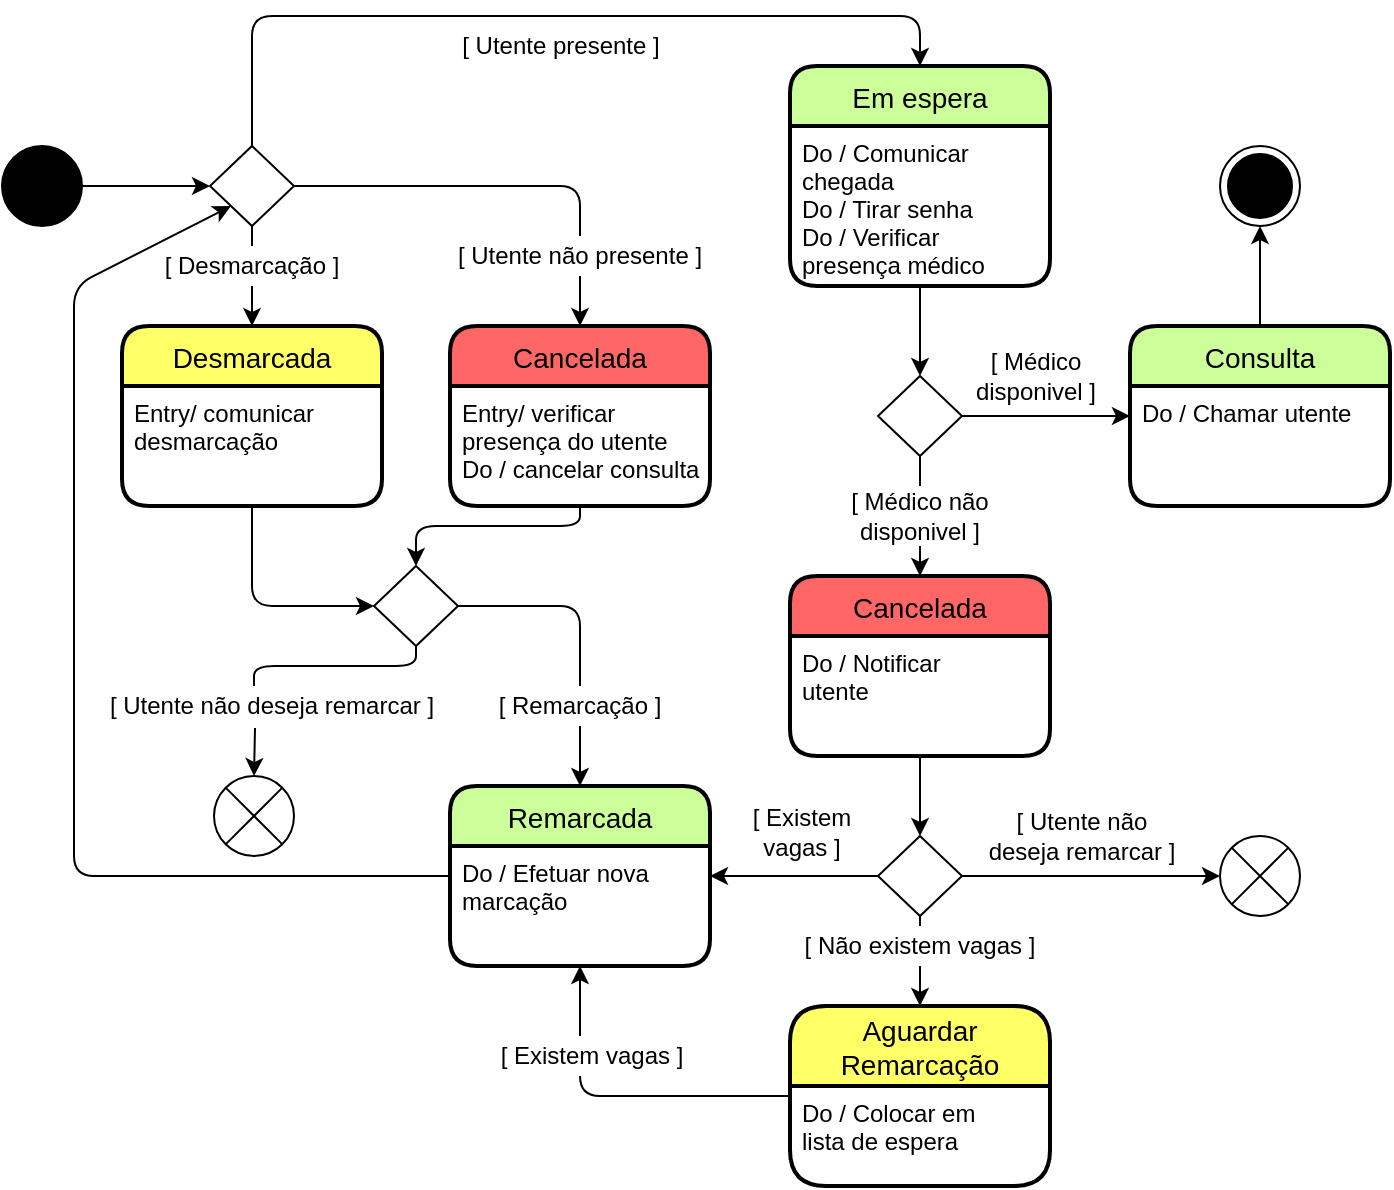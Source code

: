 <mxfile version="14.2.7" type="device"><diagram id="Ac5FXcsnPz4qXQdK9cmS" name="Page-1"><mxGraphModel dx="1157" dy="567" grid="1" gridSize="5" guides="1" tooltips="1" connect="1" arrows="1" fold="1" page="1" pageScale="1" pageWidth="827" pageHeight="1169" math="0" shadow="0"><root><mxCell id="0"/><mxCell id="1" parent="0"/><mxCell id="HH-dWc5caqv4K4BfwZUG-1" value="" style="ellipse;whiteSpace=wrap;html=1;aspect=fixed;fillColor=#000000;" parent="1" vertex="1"><mxGeometry x="80" y="100" width="40" height="40" as="geometry"/></mxCell><mxCell id="HH-dWc5caqv4K4BfwZUG-7" value="[ Utente presente ]" style="text;html=1;strokeColor=none;align=center;verticalAlign=middle;whiteSpace=wrap;rounded=0;fillColor=#ffffff;" parent="1" vertex="1"><mxGeometry x="304" y="40" width="111" height="20" as="geometry"/></mxCell><mxCell id="HH-dWc5caqv4K4BfwZUG-8" value="Cancelada" style="swimlane;childLayout=stackLayout;horizontal=1;startSize=30;horizontalStack=0;rounded=1;fontSize=14;fontStyle=0;strokeWidth=2;resizeParent=0;resizeLast=1;shadow=0;dashed=0;align=center;fillColor=#FF6666;" parent="1" vertex="1"><mxGeometry x="304" y="190" width="130" height="90" as="geometry"><mxRectangle x="260" y="75" width="120" height="30" as="alternateBounds"/></mxGeometry></mxCell><mxCell id="HH-dWc5caqv4K4BfwZUG-9" value="Entry/ verificar &#10;presença do utente&#10;Do / cancelar consulta" style="align=left;strokeColor=none;fillColor=none;spacingLeft=4;fontSize=12;verticalAlign=top;resizable=0;rotatable=0;part=1;" parent="HH-dWc5caqv4K4BfwZUG-8" vertex="1"><mxGeometry y="30" width="130" height="60" as="geometry"/></mxCell><mxCell id="GgvLqXi-rM3bx7HQ9y4y-6" style="edgeStyle=orthogonalEdgeStyle;rounded=0;orthogonalLoop=1;jettySize=auto;html=1;" edge="1" parent="1" source="GgvLqXi-rM3bx7HQ9y4y-2" target="GgvLqXi-rM3bx7HQ9y4y-4"><mxGeometry relative="1" as="geometry"/></mxCell><mxCell id="GgvLqXi-rM3bx7HQ9y4y-2" value="" style="rhombus;whiteSpace=wrap;html=1;strokeColor=#000000;fillColor=#FFFFFF;" vertex="1" parent="1"><mxGeometry x="184" y="100" width="42" height="40" as="geometry"/></mxCell><mxCell id="GgvLqXi-rM3bx7HQ9y4y-4" value="Desmarcada" style="swimlane;childLayout=stackLayout;horizontal=1;startSize=30;horizontalStack=0;rounded=1;fontSize=14;fontStyle=0;strokeWidth=2;resizeParent=0;resizeLast=1;shadow=0;dashed=0;align=center;fillColor=#FFFF66;" vertex="1" parent="1"><mxGeometry x="140" y="190" width="130" height="90" as="geometry"><mxRectangle x="260" y="75" width="120" height="30" as="alternateBounds"/></mxGeometry></mxCell><mxCell id="GgvLqXi-rM3bx7HQ9y4y-5" value="Entry/ comunicar&#10;desmarcação" style="align=left;strokeColor=none;fillColor=none;spacingLeft=4;fontSize=12;verticalAlign=top;resizable=0;rotatable=0;part=1;" vertex="1" parent="GgvLqXi-rM3bx7HQ9y4y-4"><mxGeometry y="30" width="130" height="60" as="geometry"/></mxCell><mxCell id="GgvLqXi-rM3bx7HQ9y4y-7" value="[ Desmarcação ]" style="text;html=1;strokeColor=none;align=center;verticalAlign=middle;whiteSpace=wrap;rounded=0;fillColor=#ffffff;" vertex="1" parent="1"><mxGeometry x="155" y="150" width="100" height="20" as="geometry"/></mxCell><mxCell id="GgvLqXi-rM3bx7HQ9y4y-91" style="edgeStyle=orthogonalEdgeStyle;rounded=0;orthogonalLoop=1;jettySize=auto;html=1;entryX=0.5;entryY=0;entryDx=0;entryDy=0;endArrow=classic;endFill=1;" edge="1" parent="1" source="GgvLqXi-rM3bx7HQ9y4y-8" target="HH-dWc5caqv4K4BfwZUG-8"><mxGeometry relative="1" as="geometry"/></mxCell><mxCell id="GgvLqXi-rM3bx7HQ9y4y-8" value="[ Utente não presente ]" style="text;html=1;strokeColor=none;align=center;verticalAlign=middle;whiteSpace=wrap;rounded=0;fillColor=#ffffff;" vertex="1" parent="1"><mxGeometry x="306" y="145" width="126" height="20" as="geometry"/></mxCell><mxCell id="GgvLqXi-rM3bx7HQ9y4y-9" value="" style="rhombus;whiteSpace=wrap;html=1;strokeColor=#000000;fillColor=#FFFFFF;" vertex="1" parent="1"><mxGeometry x="266" y="310" width="42" height="40" as="geometry"/></mxCell><mxCell id="GgvLqXi-rM3bx7HQ9y4y-12" value="Remarcada" style="swimlane;childLayout=stackLayout;horizontal=1;startSize=30;horizontalStack=0;rounded=1;fontSize=14;fontStyle=0;strokeWidth=2;resizeParent=0;resizeLast=1;shadow=0;dashed=0;align=center;fillColor=#CCFF99;" vertex="1" parent="1"><mxGeometry x="304" y="420" width="130" height="90" as="geometry"><mxRectangle x="260" y="75" width="120" height="30" as="alternateBounds"/></mxGeometry></mxCell><mxCell id="GgvLqXi-rM3bx7HQ9y4y-13" value="Do / Efetuar nova&#10;marcação" style="align=left;strokeColor=none;fillColor=none;spacingLeft=4;fontSize=12;verticalAlign=top;resizable=0;rotatable=0;part=1;" vertex="1" parent="GgvLqXi-rM3bx7HQ9y4y-12"><mxGeometry y="30" width="130" height="60" as="geometry"/></mxCell><mxCell id="GgvLqXi-rM3bx7HQ9y4y-18" value="Em espera" style="swimlane;childLayout=stackLayout;horizontal=1;startSize=30;horizontalStack=0;rounded=1;fontSize=14;fontStyle=0;strokeWidth=2;resizeParent=0;resizeLast=1;shadow=0;dashed=0;align=center;fillColor=#CCFF99;" vertex="1" parent="1"><mxGeometry x="474" y="60" width="130" height="110" as="geometry"><mxRectangle x="260" y="75" width="120" height="30" as="alternateBounds"/></mxGeometry></mxCell><mxCell id="GgvLqXi-rM3bx7HQ9y4y-19" value="Do / Comunicar &#10;chegada&#10;Do / Tirar senha&#10;Do / Verificar &#10;presença médico" style="align=left;strokeColor=none;fillColor=none;spacingLeft=4;fontSize=12;verticalAlign=top;resizable=0;rotatable=0;part=1;" vertex="1" parent="GgvLqXi-rM3bx7HQ9y4y-18"><mxGeometry y="30" width="130" height="80" as="geometry"/></mxCell><mxCell id="GgvLqXi-rM3bx7HQ9y4y-29" style="edgeStyle=orthogonalEdgeStyle;rounded=0;orthogonalLoop=1;jettySize=auto;html=1;entryX=0;entryY=0.25;entryDx=0;entryDy=0;" edge="1" parent="1" source="GgvLqXi-rM3bx7HQ9y4y-23" target="GgvLqXi-rM3bx7HQ9y4y-28"><mxGeometry relative="1" as="geometry"/></mxCell><mxCell id="GgvLqXi-rM3bx7HQ9y4y-33" style="edgeStyle=orthogonalEdgeStyle;rounded=0;orthogonalLoop=1;jettySize=auto;html=1;entryX=0.5;entryY=0;entryDx=0;entryDy=0;" edge="1" parent="1" source="GgvLqXi-rM3bx7HQ9y4y-23" target="GgvLqXi-rM3bx7HQ9y4y-31"><mxGeometry relative="1" as="geometry"/></mxCell><mxCell id="GgvLqXi-rM3bx7HQ9y4y-23" value="" style="rhombus;whiteSpace=wrap;html=1;strokeColor=#000000;fillColor=#FFFFFF;" vertex="1" parent="1"><mxGeometry x="518" y="215" width="42" height="40" as="geometry"/></mxCell><mxCell id="GgvLqXi-rM3bx7HQ9y4y-26" style="edgeStyle=orthogonalEdgeStyle;rounded=0;orthogonalLoop=1;jettySize=auto;html=1;entryX=0.5;entryY=0;entryDx=0;entryDy=0;" edge="1" parent="1" source="GgvLqXi-rM3bx7HQ9y4y-19" target="GgvLqXi-rM3bx7HQ9y4y-23"><mxGeometry relative="1" as="geometry"/></mxCell><mxCell id="GgvLqXi-rM3bx7HQ9y4y-40" style="edgeStyle=orthogonalEdgeStyle;rounded=0;orthogonalLoop=1;jettySize=auto;html=1;" edge="1" parent="1" source="GgvLqXi-rM3bx7HQ9y4y-27" target="GgvLqXi-rM3bx7HQ9y4y-39"><mxGeometry relative="1" as="geometry"/></mxCell><mxCell id="GgvLqXi-rM3bx7HQ9y4y-27" value="Consulta" style="swimlane;childLayout=stackLayout;horizontal=1;startSize=30;horizontalStack=0;rounded=1;fontSize=14;fontStyle=0;strokeWidth=2;resizeParent=0;resizeLast=1;shadow=0;dashed=0;align=center;fillColor=#CCFF99;" vertex="1" parent="1"><mxGeometry x="644" y="190" width="130" height="90" as="geometry"><mxRectangle x="260" y="75" width="120" height="30" as="alternateBounds"/></mxGeometry></mxCell><mxCell id="GgvLqXi-rM3bx7HQ9y4y-28" value="Do / Chamar utente" style="align=left;strokeColor=none;fillColor=none;spacingLeft=4;fontSize=12;verticalAlign=top;resizable=0;rotatable=0;part=1;" vertex="1" parent="GgvLqXi-rM3bx7HQ9y4y-27"><mxGeometry y="30" width="130" height="60" as="geometry"/></mxCell><mxCell id="GgvLqXi-rM3bx7HQ9y4y-30" value="[ Médico disponivel ]" style="text;html=1;strokeColor=none;align=center;verticalAlign=middle;whiteSpace=wrap;rounded=0;fillColor=#ffffff;" vertex="1" parent="1"><mxGeometry x="564" y="200" width="66" height="30" as="geometry"/></mxCell><mxCell id="GgvLqXi-rM3bx7HQ9y4y-31" value="Cancelada" style="swimlane;childLayout=stackLayout;horizontal=1;startSize=30;horizontalStack=0;rounded=1;fontSize=14;fontStyle=0;strokeWidth=2;resizeParent=0;resizeLast=1;shadow=0;dashed=0;align=center;fillColor=#FF6666;" vertex="1" parent="1"><mxGeometry x="474" y="315" width="130" height="90" as="geometry"><mxRectangle x="260" y="75" width="120" height="30" as="alternateBounds"/></mxGeometry></mxCell><mxCell id="GgvLqXi-rM3bx7HQ9y4y-32" value="Do / Notificar&#10;utente" style="align=left;strokeColor=none;fillColor=none;spacingLeft=4;fontSize=12;verticalAlign=top;resizable=0;rotatable=0;part=1;" vertex="1" parent="GgvLqXi-rM3bx7HQ9y4y-31"><mxGeometry y="30" width="130" height="60" as="geometry"/></mxCell><mxCell id="GgvLqXi-rM3bx7HQ9y4y-36" value="[ Médico não disponivel ]" style="text;html=1;strokeColor=none;align=center;verticalAlign=middle;whiteSpace=wrap;rounded=0;fillColor=#ffffff;" vertex="1" parent="1"><mxGeometry x="491" y="270" width="96" height="30" as="geometry"/></mxCell><mxCell id="GgvLqXi-rM3bx7HQ9y4y-38" value="[ Existem &lt;br&gt;vagas ]" style="text;html=1;strokeColor=none;align=center;verticalAlign=middle;whiteSpace=wrap;rounded=0;fillColor=#ffffff;" vertex="1" parent="1"><mxGeometry x="450" y="425" width="60" height="35" as="geometry"/></mxCell><mxCell id="GgvLqXi-rM3bx7HQ9y4y-39" value="" style="ellipse;html=1;shape=endState;fillColor=#000000;" vertex="1" parent="1"><mxGeometry x="689" y="100" width="40" height="40" as="geometry"/></mxCell><mxCell id="GgvLqXi-rM3bx7HQ9y4y-41" value="Aguardar &#10;Remarcação" style="swimlane;childLayout=stackLayout;horizontal=1;startSize=40;horizontalStack=0;rounded=1;fontSize=14;fontStyle=0;strokeWidth=2;resizeParent=0;resizeLast=1;shadow=0;dashed=0;align=center;fillColor=#FFFF66;" vertex="1" parent="1"><mxGeometry x="474" y="530" width="130" height="90" as="geometry"><mxRectangle x="260" y="75" width="120" height="30" as="alternateBounds"/></mxGeometry></mxCell><mxCell id="GgvLqXi-rM3bx7HQ9y4y-42" value="Do / Colocar em&#10;lista de espera" style="align=left;strokeColor=none;fillColor=none;spacingLeft=4;fontSize=12;verticalAlign=top;resizable=0;rotatable=0;part=1;" vertex="1" parent="GgvLqXi-rM3bx7HQ9y4y-41"><mxGeometry y="40" width="130" height="50" as="geometry"/></mxCell><mxCell id="GgvLqXi-rM3bx7HQ9y4y-43" style="edgeStyle=orthogonalEdgeStyle;rounded=0;orthogonalLoop=1;jettySize=auto;html=1;entryX=0.5;entryY=0;entryDx=0;entryDy=0;" edge="1" parent="1" source="GgvLqXi-rM3bx7HQ9y4y-59" target="GgvLqXi-rM3bx7HQ9y4y-41"><mxGeometry relative="1" as="geometry"/></mxCell><mxCell id="GgvLqXi-rM3bx7HQ9y4y-44" value="[ Não existem vagas ]" style="text;html=1;strokeColor=none;align=center;verticalAlign=middle;whiteSpace=wrap;rounded=0;fillColor=#ffffff;" vertex="1" parent="1"><mxGeometry x="477" y="490" width="124" height="20" as="geometry"/></mxCell><mxCell id="GgvLqXi-rM3bx7HQ9y4y-49" value="" style="endArrow=classic;html=1;entryX=0.5;entryY=1;entryDx=0;entryDy=0;exitX=0;exitY=0.5;exitDx=0;exitDy=0;" edge="1" parent="1" source="GgvLqXi-rM3bx7HQ9y4y-41" target="GgvLqXi-rM3bx7HQ9y4y-13"><mxGeometry width="50" height="50" relative="1" as="geometry"><mxPoint x="460" y="600" as="sourcePoint"/><mxPoint x="510" y="550" as="targetPoint"/><Array as="points"><mxPoint x="369" y="575"/></Array></mxGeometry></mxCell><mxCell id="GgvLqXi-rM3bx7HQ9y4y-50" value="[ Existem vagas ]" style="text;html=1;strokeColor=none;align=center;verticalAlign=middle;whiteSpace=wrap;rounded=0;fillColor=#ffffff;" vertex="1" parent="1"><mxGeometry x="324" y="545" width="102" height="20" as="geometry"/></mxCell><mxCell id="GgvLqXi-rM3bx7HQ9y4y-51" value="" style="shape=sumEllipse;perimeter=ellipsePerimeter;whiteSpace=wrap;html=1;backgroundOutline=1;strokeColor=#000000;fillColor=#FFFFFF;" vertex="1" parent="1"><mxGeometry x="689" y="445" width="40" height="40" as="geometry"/></mxCell><mxCell id="GgvLqXi-rM3bx7HQ9y4y-54" style="edgeStyle=orthogonalEdgeStyle;rounded=0;orthogonalLoop=1;jettySize=auto;html=1;entryX=0;entryY=0.5;entryDx=0;entryDy=0;" edge="1" parent="1" source="HH-dWc5caqv4K4BfwZUG-1" target="GgvLqXi-rM3bx7HQ9y4y-2"><mxGeometry relative="1" as="geometry"><mxPoint x="50" y="120" as="sourcePoint"/><mxPoint x="95" y="120" as="targetPoint"/></mxGeometry></mxCell><mxCell id="GgvLqXi-rM3bx7HQ9y4y-55" value="" style="endArrow=classic;html=1;exitX=0;exitY=0.5;exitDx=0;exitDy=0;entryX=0;entryY=1;entryDx=0;entryDy=0;" edge="1" parent="1" source="GgvLqXi-rM3bx7HQ9y4y-12" target="GgvLqXi-rM3bx7HQ9y4y-2"><mxGeometry width="50" height="50" relative="1" as="geometry"><mxPoint x="150" y="300" as="sourcePoint"/><mxPoint x="116" y="140" as="targetPoint"/><Array as="points"><mxPoint x="116" y="465"/><mxPoint x="116" y="170"/></Array></mxGeometry></mxCell><mxCell id="GgvLqXi-rM3bx7HQ9y4y-56" value="[ Utente não &lt;br&gt;deseja remarcar ]" style="text;html=1;strokeColor=none;align=center;verticalAlign=middle;whiteSpace=wrap;rounded=0;fillColor=#ffffff;" vertex="1" parent="1"><mxGeometry x="570" y="430" width="100" height="30" as="geometry"/></mxCell><mxCell id="GgvLqXi-rM3bx7HQ9y4y-61" style="edgeStyle=orthogonalEdgeStyle;rounded=0;orthogonalLoop=1;jettySize=auto;html=1;entryX=0;entryY=0.5;entryDx=0;entryDy=0;" edge="1" parent="1" source="GgvLqXi-rM3bx7HQ9y4y-59" target="GgvLqXi-rM3bx7HQ9y4y-51"><mxGeometry relative="1" as="geometry"/></mxCell><mxCell id="GgvLqXi-rM3bx7HQ9y4y-62" style="edgeStyle=orthogonalEdgeStyle;rounded=0;orthogonalLoop=1;jettySize=auto;html=1;entryX=1;entryY=0.25;entryDx=0;entryDy=0;" edge="1" parent="1" source="GgvLqXi-rM3bx7HQ9y4y-59" target="GgvLqXi-rM3bx7HQ9y4y-13"><mxGeometry relative="1" as="geometry"/></mxCell><mxCell id="GgvLqXi-rM3bx7HQ9y4y-59" value="" style="rhombus;whiteSpace=wrap;html=1;strokeColor=#000000;fillColor=#FFFFFF;" vertex="1" parent="1"><mxGeometry x="518" y="445" width="42" height="40" as="geometry"/></mxCell><mxCell id="GgvLqXi-rM3bx7HQ9y4y-60" style="edgeStyle=orthogonalEdgeStyle;rounded=0;orthogonalLoop=1;jettySize=auto;html=1;entryX=0.5;entryY=0;entryDx=0;entryDy=0;" edge="1" parent="1" source="GgvLqXi-rM3bx7HQ9y4y-32" target="GgvLqXi-rM3bx7HQ9y4y-59"><mxGeometry relative="1" as="geometry"><mxPoint x="539" y="430" as="sourcePoint"/><mxPoint x="539" y="580" as="targetPoint"/></mxGeometry></mxCell><mxCell id="GgvLqXi-rM3bx7HQ9y4y-64" value="" style="shape=sumEllipse;perimeter=ellipsePerimeter;whiteSpace=wrap;html=1;backgroundOutline=1;strokeColor=#000000;fillColor=#FFFFFF;" vertex="1" parent="1"><mxGeometry x="186" y="415" width="40" height="40" as="geometry"/></mxCell><mxCell id="GgvLqXi-rM3bx7HQ9y4y-72" value="[ Utente não deseja remarcar ]" style="text;html=1;strokeColor=none;align=center;verticalAlign=middle;whiteSpace=wrap;rounded=0;fillColor=#ffffff;" vertex="1" parent="1"><mxGeometry x="130" y="370" width="170" height="20" as="geometry"/></mxCell><mxCell id="GgvLqXi-rM3bx7HQ9y4y-79" style="edgeStyle=orthogonalEdgeStyle;rounded=0;orthogonalLoop=1;jettySize=auto;html=1;entryX=0.5;entryY=0;entryDx=0;entryDy=0;endArrow=classic;endFill=1;" edge="1" parent="1" source="GgvLqXi-rM3bx7HQ9y4y-73" target="GgvLqXi-rM3bx7HQ9y4y-12"><mxGeometry relative="1" as="geometry"/></mxCell><mxCell id="GgvLqXi-rM3bx7HQ9y4y-73" value="[ Remarcação ]" style="text;html=1;strokeColor=none;align=center;verticalAlign=middle;whiteSpace=wrap;rounded=0;fillColor=#ffffff;" vertex="1" parent="1"><mxGeometry x="319" y="370" width="100" height="20" as="geometry"/></mxCell><mxCell id="GgvLqXi-rM3bx7HQ9y4y-74" value="" style="endArrow=classic;html=1;exitX=0.5;exitY=1;exitDx=0;exitDy=0;entryX=0;entryY=0.5;entryDx=0;entryDy=0;" edge="1" parent="1" source="GgvLqXi-rM3bx7HQ9y4y-5" target="GgvLqXi-rM3bx7HQ9y4y-9"><mxGeometry width="50" height="50" relative="1" as="geometry"><mxPoint x="370" y="340" as="sourcePoint"/><mxPoint x="420" y="290" as="targetPoint"/><Array as="points"><mxPoint x="205" y="330"/></Array></mxGeometry></mxCell><mxCell id="GgvLqXi-rM3bx7HQ9y4y-75" value="" style="endArrow=classic;html=1;exitX=0.5;exitY=1;exitDx=0;exitDy=0;entryX=0.5;entryY=0;entryDx=0;entryDy=0;" edge="1" parent="1" source="HH-dWc5caqv4K4BfwZUG-9" target="GgvLqXi-rM3bx7HQ9y4y-9"><mxGeometry width="50" height="50" relative="1" as="geometry"><mxPoint x="370" y="340" as="sourcePoint"/><mxPoint x="420" y="290" as="targetPoint"/><Array as="points"><mxPoint x="369" y="290"/><mxPoint x="287" y="290"/></Array></mxGeometry></mxCell><mxCell id="GgvLqXi-rM3bx7HQ9y4y-76" value="" style="endArrow=none;html=1;exitX=1;exitY=0.5;exitDx=0;exitDy=0;endFill=0;entryX=0.5;entryY=0;entryDx=0;entryDy=0;" edge="1" parent="1" source="GgvLqXi-rM3bx7HQ9y4y-9" target="GgvLqXi-rM3bx7HQ9y4y-73"><mxGeometry width="50" height="50" relative="1" as="geometry"><mxPoint x="370" y="440" as="sourcePoint"/><mxPoint x="369" y="365" as="targetPoint"/><Array as="points"><mxPoint x="369" y="330"/></Array></mxGeometry></mxCell><mxCell id="GgvLqXi-rM3bx7HQ9y4y-77" value="" style="endArrow=none;html=1;exitX=0.5;exitY=1;exitDx=0;exitDy=0;endFill=0;" edge="1" parent="1" source="GgvLqXi-rM3bx7HQ9y4y-9"><mxGeometry width="50" height="50" relative="1" as="geometry"><mxPoint x="370" y="440" as="sourcePoint"/><mxPoint x="206" y="370" as="targetPoint"/><Array as="points"><mxPoint x="287" y="360"/><mxPoint x="206" y="360"/></Array></mxGeometry></mxCell><mxCell id="GgvLqXi-rM3bx7HQ9y4y-85" value="" style="endArrow=classic;html=1;exitX=0.45;exitY=1.05;exitDx=0;exitDy=0;exitPerimeter=0;entryX=0.5;entryY=0;entryDx=0;entryDy=0;" edge="1" parent="1" source="GgvLqXi-rM3bx7HQ9y4y-72" target="GgvLqXi-rM3bx7HQ9y4y-64"><mxGeometry width="50" height="50" relative="1" as="geometry"><mxPoint x="265" y="455" as="sourcePoint"/><mxPoint x="315" y="405" as="targetPoint"/></mxGeometry></mxCell><mxCell id="GgvLqXi-rM3bx7HQ9y4y-86" value="" style="endArrow=classic;html=1;exitX=0.5;exitY=0;exitDx=0;exitDy=0;entryX=0.5;entryY=0;entryDx=0;entryDy=0;" edge="1" parent="1" source="GgvLqXi-rM3bx7HQ9y4y-2" target="GgvLqXi-rM3bx7HQ9y4y-18"><mxGeometry width="50" height="50" relative="1" as="geometry"><mxPoint x="380" y="175" as="sourcePoint"/><mxPoint x="430" y="125" as="targetPoint"/><Array as="points"><mxPoint x="205" y="35"/><mxPoint x="539" y="35"/></Array></mxGeometry></mxCell><mxCell id="GgvLqXi-rM3bx7HQ9y4y-89" value="" style="endArrow=none;html=1;exitX=1;exitY=0.5;exitDx=0;exitDy=0;entryX=0.5;entryY=0;entryDx=0;entryDy=0;endFill=0;" edge="1" parent="1" source="GgvLqXi-rM3bx7HQ9y4y-2" target="GgvLqXi-rM3bx7HQ9y4y-8"><mxGeometry width="50" height="50" relative="1" as="geometry"><mxPoint x="380" y="305" as="sourcePoint"/><mxPoint x="430" y="255" as="targetPoint"/><Array as="points"><mxPoint x="369" y="120"/></Array></mxGeometry></mxCell></root></mxGraphModel></diagram></mxfile>